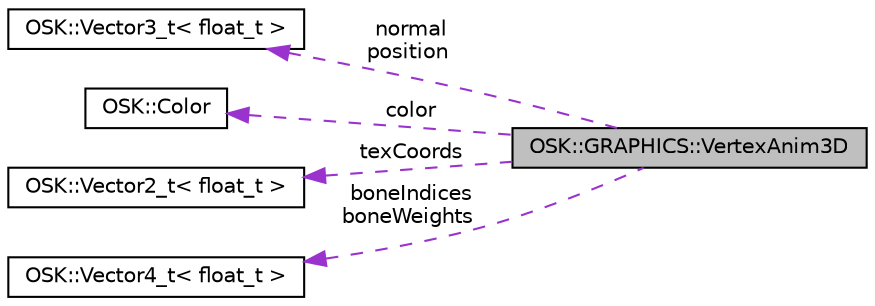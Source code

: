 digraph "OSK::GRAPHICS::VertexAnim3D"
{
 // LATEX_PDF_SIZE
  edge [fontname="Helvetica",fontsize="10",labelfontname="Helvetica",labelfontsize="10"];
  node [fontname="Helvetica",fontsize="10",shape=record];
  rankdir="LR";
  Node1 [label="OSK::GRAPHICS::VertexAnim3D",height=0.2,width=0.4,color="black", fillcolor="grey75", style="filled", fontcolor="black",tooltip=" "];
  Node2 -> Node1 [dir="back",color="darkorchid3",fontsize="10",style="dashed",label=" normal\nposition" ,fontname="Helvetica"];
  Node2 [label="OSK::Vector3_t\< float_t \>",height=0.2,width=0.4,color="black", fillcolor="white", style="filled",URL="$class_o_s_k_1_1_vector3__t.html",tooltip=" "];
  Node3 -> Node1 [dir="back",color="darkorchid3",fontsize="10",style="dashed",label=" color" ,fontname="Helvetica"];
  Node3 [label="OSK::Color",height=0.2,width=0.4,color="black", fillcolor="white", style="filled",URL="$class_o_s_k_1_1_color.html",tooltip="Representa un color en formato RGBA."];
  Node4 -> Node1 [dir="back",color="darkorchid3",fontsize="10",style="dashed",label=" texCoords" ,fontname="Helvetica"];
  Node4 [label="OSK::Vector2_t\< float_t \>",height=0.2,width=0.4,color="black", fillcolor="white", style="filled",URL="$class_o_s_k_1_1_vector2__t.html",tooltip=" "];
  Node5 -> Node1 [dir="back",color="darkorchid3",fontsize="10",style="dashed",label=" boneIndices\nboneWeights" ,fontname="Helvetica"];
  Node5 [label="OSK::Vector4_t\< float_t \>",height=0.2,width=0.4,color="black", fillcolor="white", style="filled",URL="$class_o_s_k_1_1_vector4__t.html",tooltip=" "];
}

